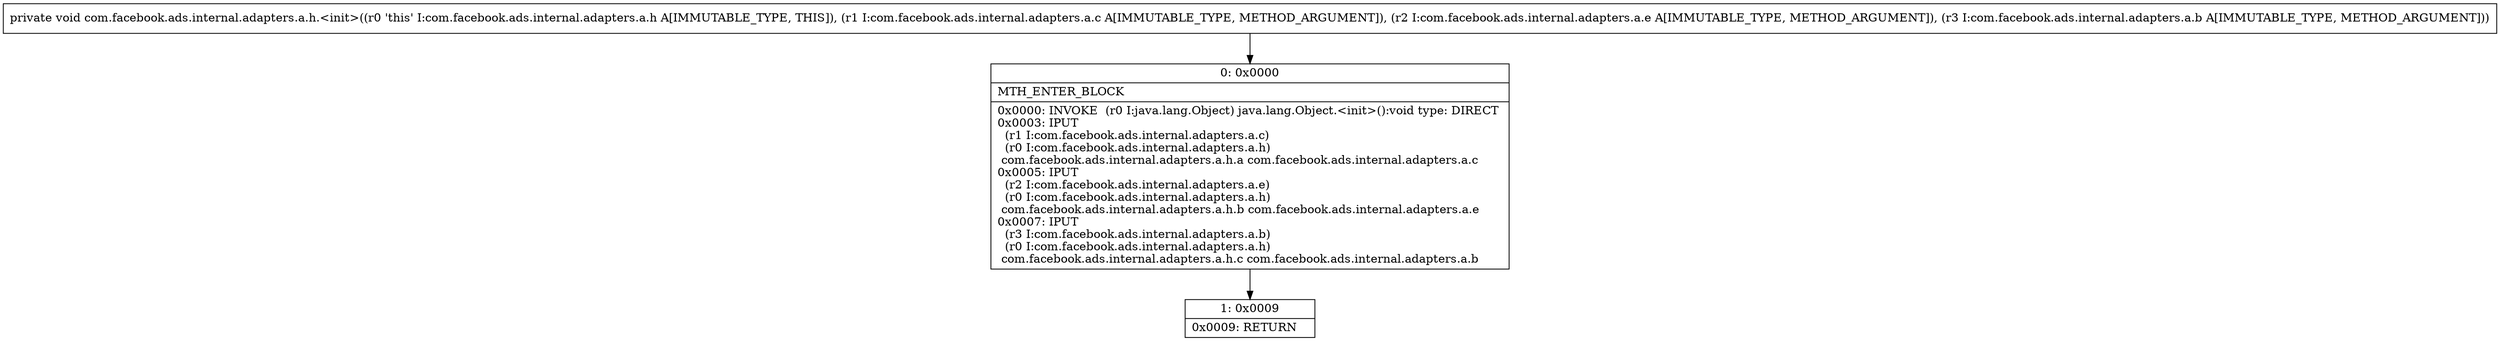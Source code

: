 digraph "CFG forcom.facebook.ads.internal.adapters.a.h.\<init\>(Lcom\/facebook\/ads\/internal\/adapters\/a\/c;Lcom\/facebook\/ads\/internal\/adapters\/a\/e;Lcom\/facebook\/ads\/internal\/adapters\/a\/b;)V" {
Node_0 [shape=record,label="{0\:\ 0x0000|MTH_ENTER_BLOCK\l|0x0000: INVOKE  (r0 I:java.lang.Object) java.lang.Object.\<init\>():void type: DIRECT \l0x0003: IPUT  \l  (r1 I:com.facebook.ads.internal.adapters.a.c)\l  (r0 I:com.facebook.ads.internal.adapters.a.h)\l com.facebook.ads.internal.adapters.a.h.a com.facebook.ads.internal.adapters.a.c \l0x0005: IPUT  \l  (r2 I:com.facebook.ads.internal.adapters.a.e)\l  (r0 I:com.facebook.ads.internal.adapters.a.h)\l com.facebook.ads.internal.adapters.a.h.b com.facebook.ads.internal.adapters.a.e \l0x0007: IPUT  \l  (r3 I:com.facebook.ads.internal.adapters.a.b)\l  (r0 I:com.facebook.ads.internal.adapters.a.h)\l com.facebook.ads.internal.adapters.a.h.c com.facebook.ads.internal.adapters.a.b \l}"];
Node_1 [shape=record,label="{1\:\ 0x0009|0x0009: RETURN   \l}"];
MethodNode[shape=record,label="{private void com.facebook.ads.internal.adapters.a.h.\<init\>((r0 'this' I:com.facebook.ads.internal.adapters.a.h A[IMMUTABLE_TYPE, THIS]), (r1 I:com.facebook.ads.internal.adapters.a.c A[IMMUTABLE_TYPE, METHOD_ARGUMENT]), (r2 I:com.facebook.ads.internal.adapters.a.e A[IMMUTABLE_TYPE, METHOD_ARGUMENT]), (r3 I:com.facebook.ads.internal.adapters.a.b A[IMMUTABLE_TYPE, METHOD_ARGUMENT])) }"];
MethodNode -> Node_0;
Node_0 -> Node_1;
}

